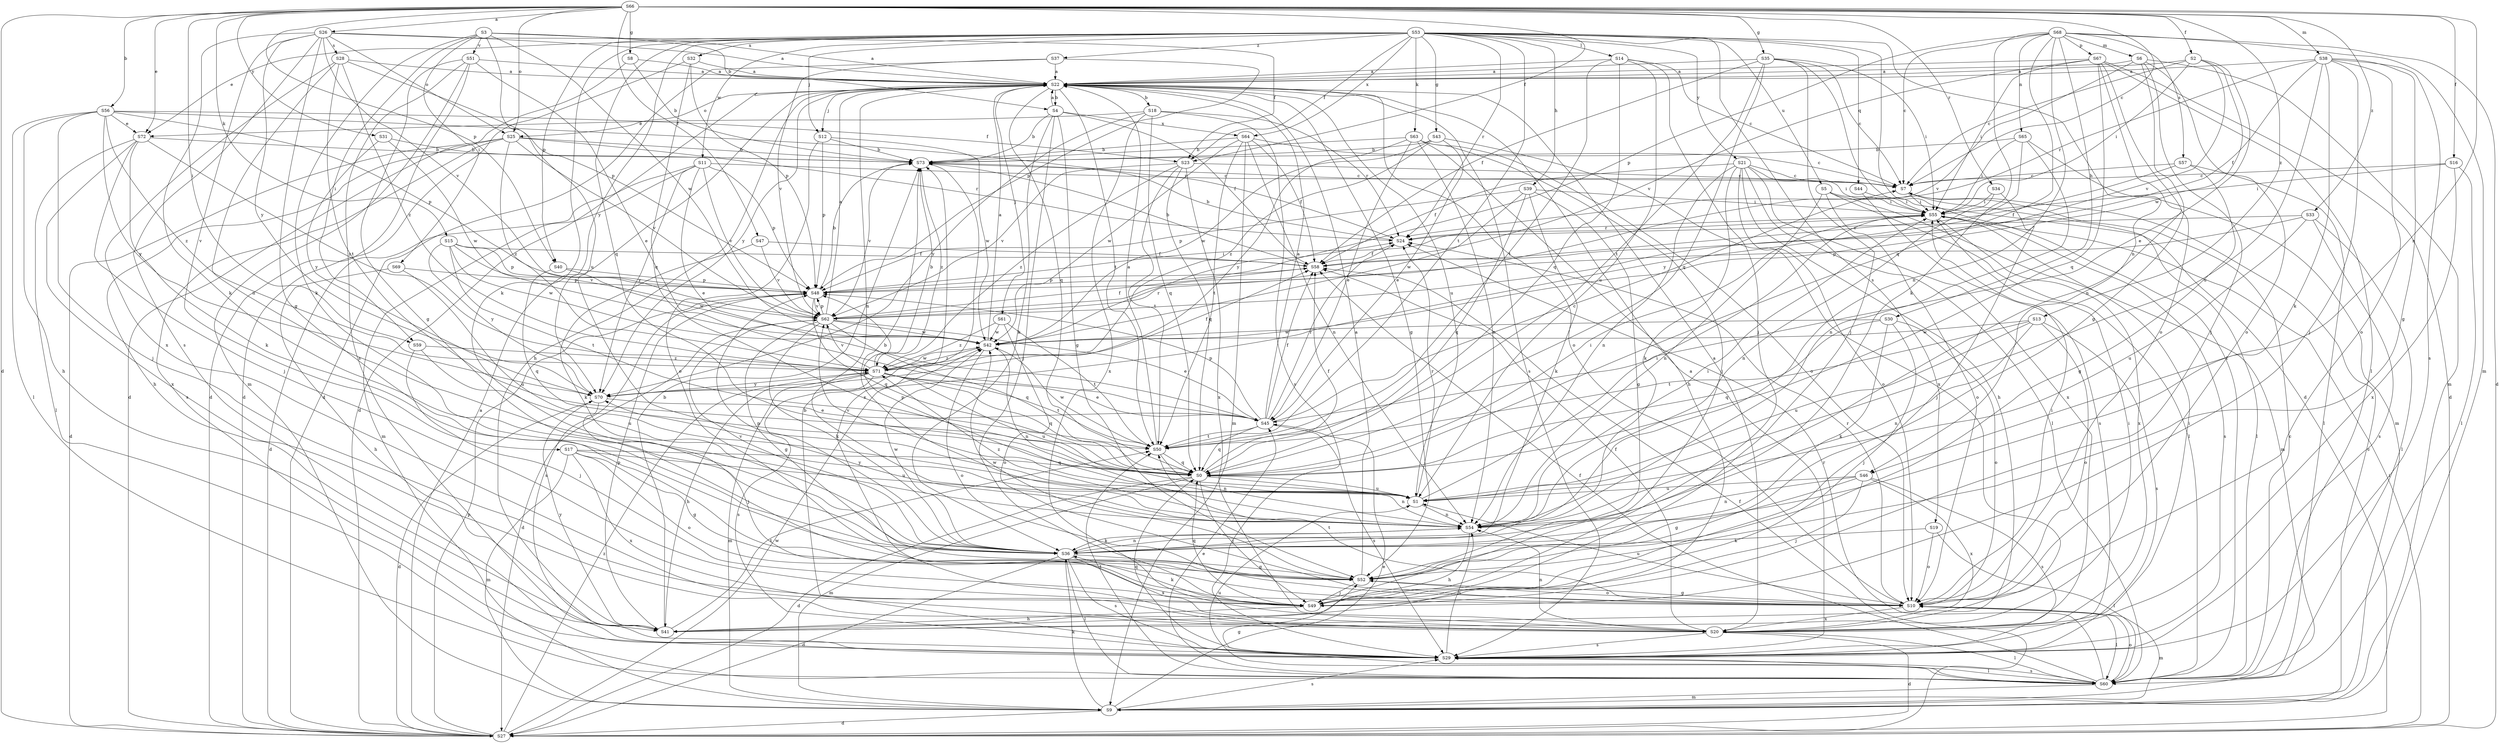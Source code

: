 strict digraph  {
S66;
S53;
S68;
S3;
S26;
S22;
S56;
S4;
S18;
S73;
S7;
S27;
S72;
S45;
S2;
S16;
S47;
S23;
S58;
S35;
S8;
S43;
S52;
S39;
S30;
S41;
S59;
S69;
S55;
S12;
S61;
S49;
S15;
S63;
S36;
S14;
S60;
S38;
S6;
S9;
S46;
S65;
S54;
S25;
S10;
S40;
S67;
S48;
S44;
S0;
S34;
S24;
S19;
S57;
S28;
S29;
S50;
S5;
S1;
S51;
S17;
S62;
S11;
S42;
S32;
S64;
S20;
S31;
S21;
S70;
S33;
S13;
S37;
S71;
S66 -> S26  [label=a];
S66 -> S56  [label=b];
S66 -> S7  [label=c];
S66 -> S27  [label=d];
S66 -> S72  [label=e];
S66 -> S2  [label=f];
S66 -> S16  [label=f];
S66 -> S47  [label=f];
S66 -> S23  [label=f];
S66 -> S35  [label=g];
S66 -> S8  [label=g];
S66 -> S59  [label=i];
S66 -> S15  [label=k];
S66 -> S38  [label=m];
S66 -> S46  [label=n];
S66 -> S25  [label=o];
S66 -> S40  [label=p];
S66 -> S34  [label=r];
S66 -> S31  [label=y];
S66 -> S33  [label=z];
S66 -> S13  [label=z];
S53 -> S72  [label=e];
S53 -> S23  [label=f];
S53 -> S43  [label=g];
S53 -> S39  [label=h];
S53 -> S12  [label=j];
S53 -> S63  [label=k];
S53 -> S36  [label=k];
S53 -> S14  [label=l];
S53 -> S60  [label=l];
S53 -> S46  [label=n];
S53 -> S40  [label=p];
S53 -> S44  [label=q];
S53 -> S0  [label=q];
S53 -> S24  [label=r];
S53 -> S19  [label=s];
S53 -> S50  [label=t];
S53 -> S5  [label=u];
S53 -> S11  [label=w];
S53 -> S32  [label=x];
S53 -> S64  [label=x];
S53 -> S21  [label=y];
S53 -> S70  [label=y];
S53 -> S37  [label=z];
S68 -> S7  [label=c];
S68 -> S27  [label=d];
S68 -> S30  [label=h];
S68 -> S36  [label=k];
S68 -> S6  [label=m];
S68 -> S9  [label=m];
S68 -> S65  [label=n];
S68 -> S54  [label=n];
S68 -> S67  [label=p];
S68 -> S48  [label=p];
S68 -> S0  [label=q];
S68 -> S57  [label=s];
S3 -> S22  [label=a];
S3 -> S4  [label=b];
S3 -> S59  [label=i];
S3 -> S69  [label=i];
S3 -> S36  [label=k];
S3 -> S1  [label=u];
S3 -> S51  [label=v];
S3 -> S42  [label=w];
S26 -> S22  [label=a];
S26 -> S23  [label=f];
S26 -> S52  [label=g];
S26 -> S36  [label=k];
S26 -> S25  [label=o];
S26 -> S28  [label=s];
S26 -> S29  [label=s];
S26 -> S17  [label=v];
S26 -> S62  [label=v];
S26 -> S70  [label=y];
S22 -> S4  [label=b];
S22 -> S18  [label=b];
S22 -> S27  [label=d];
S22 -> S52  [label=g];
S22 -> S41  [label=h];
S22 -> S12  [label=j];
S22 -> S61  [label=j];
S22 -> S54  [label=n];
S22 -> S25  [label=o];
S22 -> S10  [label=o];
S22 -> S0  [label=q];
S22 -> S29  [label=s];
S22 -> S50  [label=t];
S22 -> S1  [label=u];
S22 -> S70  [label=y];
S56 -> S72  [label=e];
S56 -> S23  [label=f];
S56 -> S41  [label=h];
S56 -> S49  [label=j];
S56 -> S60  [label=l];
S56 -> S48  [label=p];
S56 -> S24  [label=r];
S56 -> S70  [label=y];
S56 -> S71  [label=z];
S4 -> S22  [label=a];
S4 -> S73  [label=b];
S4 -> S58  [label=f];
S4 -> S52  [label=g];
S4 -> S49  [label=j];
S4 -> S36  [label=k];
S4 -> S64  [label=x];
S18 -> S72  [label=e];
S18 -> S0  [label=q];
S18 -> S24  [label=r];
S18 -> S29  [label=s];
S18 -> S20  [label=x];
S18 -> S70  [label=y];
S73 -> S7  [label=c];
S73 -> S62  [label=v];
S73 -> S20  [label=x];
S73 -> S71  [label=z];
S7 -> S55  [label=i];
S7 -> S60  [label=l];
S27 -> S22  [label=a];
S27 -> S58  [label=f];
S27 -> S55  [label=i];
S27 -> S48  [label=p];
S27 -> S42  [label=w];
S27 -> S71  [label=z];
S72 -> S73  [label=b];
S72 -> S49  [label=j];
S72 -> S36  [label=k];
S72 -> S60  [label=l];
S72 -> S20  [label=x];
S72 -> S71  [label=z];
S45 -> S22  [label=a];
S45 -> S7  [label=c];
S45 -> S58  [label=f];
S45 -> S48  [label=p];
S45 -> S0  [label=q];
S45 -> S24  [label=r];
S45 -> S29  [label=s];
S45 -> S50  [label=t];
S2 -> S22  [label=a];
S2 -> S7  [label=c];
S2 -> S45  [label=e];
S2 -> S55  [label=i];
S2 -> S62  [label=v];
S2 -> S42  [label=w];
S16 -> S7  [label=c];
S16 -> S55  [label=i];
S16 -> S60  [label=l];
S16 -> S20  [label=x];
S47 -> S58  [label=f];
S47 -> S36  [label=k];
S47 -> S62  [label=v];
S23 -> S7  [label=c];
S23 -> S0  [label=q];
S23 -> S50  [label=t];
S23 -> S62  [label=v];
S23 -> S20  [label=x];
S23 -> S71  [label=z];
S58 -> S73  [label=b];
S58 -> S48  [label=p];
S35 -> S22  [label=a];
S35 -> S7  [label=c];
S35 -> S27  [label=d];
S35 -> S58  [label=f];
S35 -> S55  [label=i];
S35 -> S49  [label=j];
S35 -> S0  [label=q];
S35 -> S50  [label=t];
S8 -> S22  [label=a];
S8 -> S73  [label=b];
S8 -> S27  [label=d];
S43 -> S73  [label=b];
S43 -> S45  [label=e];
S43 -> S42  [label=w];
S43 -> S20  [label=x];
S43 -> S71  [label=z];
S52 -> S22  [label=a];
S52 -> S49  [label=j];
S52 -> S10  [label=o];
S52 -> S42  [label=w];
S39 -> S52  [label=g];
S39 -> S55  [label=i];
S39 -> S36  [label=k];
S39 -> S48  [label=p];
S39 -> S0  [label=q];
S39 -> S42  [label=w];
S30 -> S49  [label=j];
S30 -> S36  [label=k];
S30 -> S10  [label=o];
S30 -> S0  [label=q];
S30 -> S42  [label=w];
S41 -> S73  [label=b];
S41 -> S55  [label=i];
S41 -> S48  [label=p];
S41 -> S50  [label=t];
S41 -> S70  [label=y];
S59 -> S49  [label=j];
S59 -> S1  [label=u];
S59 -> S71  [label=z];
S69 -> S41  [label=h];
S69 -> S48  [label=p];
S69 -> S1  [label=u];
S55 -> S24  [label=r];
S55 -> S29  [label=s];
S55 -> S20  [label=x];
S12 -> S73  [label=b];
S12 -> S10  [label=o];
S12 -> S48  [label=p];
S12 -> S42  [label=w];
S61 -> S10  [label=o];
S61 -> S50  [label=t];
S61 -> S42  [label=w];
S61 -> S71  [label=z];
S49 -> S41  [label=h];
S49 -> S36  [label=k];
S49 -> S0  [label=q];
S15 -> S58  [label=f];
S15 -> S48  [label=p];
S15 -> S50  [label=t];
S15 -> S62  [label=v];
S15 -> S42  [label=w];
S15 -> S70  [label=y];
S63 -> S73  [label=b];
S63 -> S45  [label=e];
S63 -> S41  [label=h];
S63 -> S49  [label=j];
S63 -> S54  [label=n];
S63 -> S10  [label=o];
S63 -> S70  [label=y];
S36 -> S27  [label=d];
S36 -> S52  [label=g];
S36 -> S60  [label=l];
S36 -> S54  [label=n];
S36 -> S48  [label=p];
S36 -> S29  [label=s];
S36 -> S62  [label=v];
S36 -> S42  [label=w];
S36 -> S20  [label=x];
S14 -> S22  [label=a];
S14 -> S7  [label=c];
S14 -> S49  [label=j];
S14 -> S0  [label=q];
S14 -> S50  [label=t];
S14 -> S1  [label=u];
S60 -> S7  [label=c];
S60 -> S45  [label=e];
S60 -> S58  [label=f];
S60 -> S52  [label=g];
S60 -> S9  [label=m];
S60 -> S10  [label=o];
S60 -> S24  [label=r];
S60 -> S29  [label=s];
S60 -> S50  [label=t];
S60 -> S1  [label=u];
S38 -> S22  [label=a];
S38 -> S58  [label=f];
S38 -> S52  [label=g];
S38 -> S49  [label=j];
S38 -> S36  [label=k];
S38 -> S10  [label=o];
S38 -> S24  [label=r];
S38 -> S29  [label=s];
S38 -> S1  [label=u];
S6 -> S22  [label=a];
S6 -> S52  [label=g];
S6 -> S49  [label=j];
S6 -> S9  [label=m];
S6 -> S10  [label=o];
S6 -> S62  [label=v];
S9 -> S7  [label=c];
S9 -> S27  [label=d];
S9 -> S45  [label=e];
S9 -> S36  [label=k];
S9 -> S29  [label=s];
S46 -> S52  [label=g];
S46 -> S49  [label=j];
S46 -> S54  [label=n];
S46 -> S29  [label=s];
S46 -> S1  [label=u];
S46 -> S20  [label=x];
S65 -> S73  [label=b];
S65 -> S55  [label=i];
S65 -> S9  [label=m];
S65 -> S54  [label=n];
S65 -> S70  [label=y];
S54 -> S73  [label=b];
S54 -> S41  [label=h];
S54 -> S55  [label=i];
S54 -> S36  [label=k];
S54 -> S70  [label=y];
S54 -> S71  [label=z];
S25 -> S73  [label=b];
S25 -> S27  [label=d];
S25 -> S41  [label=h];
S25 -> S24  [label=r];
S25 -> S29  [label=s];
S25 -> S62  [label=v];
S25 -> S71  [label=z];
S10 -> S52  [label=g];
S10 -> S55  [label=i];
S10 -> S60  [label=l];
S10 -> S9  [label=m];
S10 -> S24  [label=r];
S10 -> S50  [label=t];
S10 -> S1  [label=u];
S10 -> S20  [label=x];
S40 -> S48  [label=p];
S40 -> S0  [label=q];
S40 -> S42  [label=w];
S67 -> S22  [label=a];
S67 -> S27  [label=d];
S67 -> S55  [label=i];
S67 -> S60  [label=l];
S67 -> S54  [label=n];
S67 -> S10  [label=o];
S67 -> S0  [label=q];
S67 -> S62  [label=v];
S48 -> S73  [label=b];
S48 -> S55  [label=i];
S48 -> S0  [label=q];
S48 -> S29  [label=s];
S48 -> S62  [label=v];
S44 -> S55  [label=i];
S44 -> S29  [label=s];
S0 -> S27  [label=d];
S0 -> S58  [label=f];
S0 -> S55  [label=i];
S0 -> S49  [label=j];
S0 -> S9  [label=m];
S0 -> S54  [label=n];
S0 -> S1  [label=u];
S34 -> S55  [label=i];
S34 -> S49  [label=j];
S34 -> S54  [label=n];
S24 -> S73  [label=b];
S24 -> S58  [label=f];
S19 -> S36  [label=k];
S19 -> S60  [label=l];
S19 -> S10  [label=o];
S57 -> S7  [label=c];
S57 -> S58  [label=f];
S57 -> S52  [label=g];
S57 -> S60  [label=l];
S28 -> S22  [label=a];
S28 -> S54  [label=n];
S28 -> S48  [label=p];
S28 -> S50  [label=t];
S28 -> S20  [label=x];
S28 -> S71  [label=z];
S29 -> S22  [label=a];
S29 -> S73  [label=b];
S29 -> S60  [label=l];
S29 -> S54  [label=n];
S29 -> S0  [label=q];
S50 -> S22  [label=a];
S50 -> S54  [label=n];
S50 -> S0  [label=q];
S50 -> S42  [label=w];
S5 -> S55  [label=i];
S5 -> S60  [label=l];
S5 -> S9  [label=m];
S5 -> S54  [label=n];
S5 -> S10  [label=o];
S1 -> S55  [label=i];
S1 -> S54  [label=n];
S1 -> S48  [label=p];
S1 -> S24  [label=r];
S1 -> S62  [label=v];
S51 -> S22  [label=a];
S51 -> S27  [label=d];
S51 -> S45  [label=e];
S51 -> S52  [label=g];
S51 -> S9  [label=m];
S51 -> S29  [label=s];
S17 -> S52  [label=g];
S17 -> S9  [label=m];
S17 -> S10  [label=o];
S17 -> S0  [label=q];
S17 -> S1  [label=u];
S17 -> S20  [label=x];
S62 -> S22  [label=a];
S62 -> S27  [label=d];
S62 -> S45  [label=e];
S62 -> S58  [label=f];
S62 -> S52  [label=g];
S62 -> S36  [label=k];
S62 -> S48  [label=p];
S62 -> S0  [label=q];
S62 -> S42  [label=w];
S11 -> S7  [label=c];
S11 -> S27  [label=d];
S11 -> S45  [label=e];
S11 -> S9  [label=m];
S11 -> S48  [label=p];
S11 -> S62  [label=v];
S11 -> S70  [label=y];
S42 -> S22  [label=a];
S42 -> S54  [label=n];
S42 -> S10  [label=o];
S42 -> S24  [label=r];
S42 -> S71  [label=z];
S32 -> S22  [label=a];
S32 -> S27  [label=d];
S32 -> S48  [label=p];
S32 -> S0  [label=q];
S64 -> S73  [label=b];
S64 -> S7  [label=c];
S64 -> S58  [label=f];
S64 -> S9  [label=m];
S64 -> S54  [label=n];
S64 -> S50  [label=t];
S64 -> S42  [label=w];
S20 -> S22  [label=a];
S20 -> S27  [label=d];
S20 -> S58  [label=f];
S20 -> S55  [label=i];
S20 -> S60  [label=l];
S20 -> S54  [label=n];
S20 -> S29  [label=s];
S31 -> S73  [label=b];
S31 -> S42  [label=w];
S31 -> S70  [label=y];
S21 -> S7  [label=c];
S21 -> S58  [label=f];
S21 -> S41  [label=h];
S21 -> S55  [label=i];
S21 -> S36  [label=k];
S21 -> S60  [label=l];
S21 -> S54  [label=n];
S21 -> S10  [label=o];
S21 -> S20  [label=x];
S70 -> S27  [label=d];
S70 -> S45  [label=e];
S70 -> S49  [label=j];
S33 -> S60  [label=l];
S33 -> S48  [label=p];
S33 -> S24  [label=r];
S33 -> S29  [label=s];
S33 -> S1  [label=u];
S13 -> S54  [label=n];
S13 -> S10  [label=o];
S13 -> S29  [label=s];
S13 -> S50  [label=t];
S13 -> S1  [label=u];
S13 -> S42  [label=w];
S37 -> S22  [label=a];
S37 -> S27  [label=d];
S37 -> S48  [label=p];
S37 -> S62  [label=v];
S71 -> S73  [label=b];
S71 -> S45  [label=e];
S71 -> S58  [label=f];
S71 -> S41  [label=h];
S71 -> S9  [label=m];
S71 -> S0  [label=q];
S71 -> S29  [label=s];
S71 -> S50  [label=t];
S71 -> S1  [label=u];
S71 -> S62  [label=v];
S71 -> S42  [label=w];
S71 -> S70  [label=y];
}
